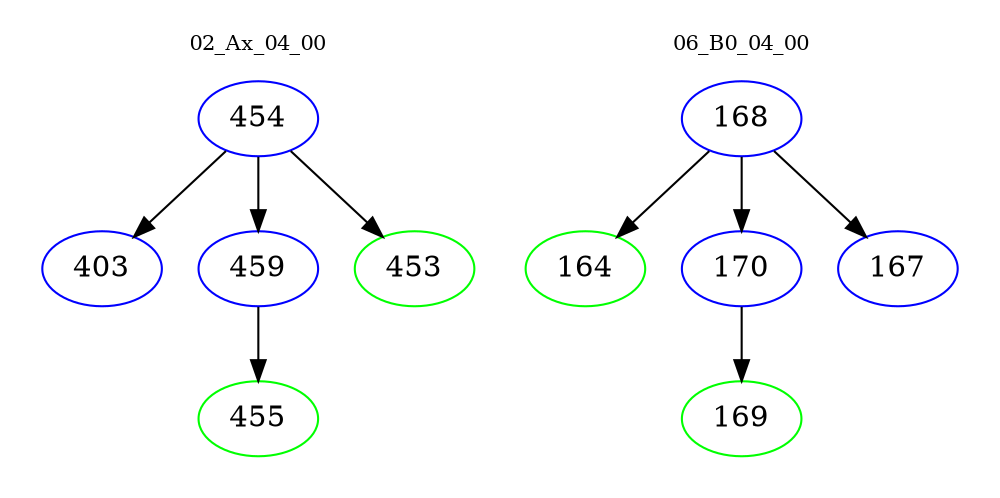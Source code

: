 digraph{
subgraph cluster_0 {
color = white
label = "02_Ax_04_00";
fontsize=10;
T0_454 [label="454", color="blue"]
T0_454 -> T0_403 [color="black"]
T0_403 [label="403", color="blue"]
T0_454 -> T0_459 [color="black"]
T0_459 [label="459", color="blue"]
T0_459 -> T0_455 [color="black"]
T0_455 [label="455", color="green"]
T0_454 -> T0_453 [color="black"]
T0_453 [label="453", color="green"]
}
subgraph cluster_1 {
color = white
label = "06_B0_04_00";
fontsize=10;
T1_168 [label="168", color="blue"]
T1_168 -> T1_164 [color="black"]
T1_164 [label="164", color="green"]
T1_168 -> T1_170 [color="black"]
T1_170 [label="170", color="blue"]
T1_170 -> T1_169 [color="black"]
T1_169 [label="169", color="green"]
T1_168 -> T1_167 [color="black"]
T1_167 [label="167", color="blue"]
}
}
